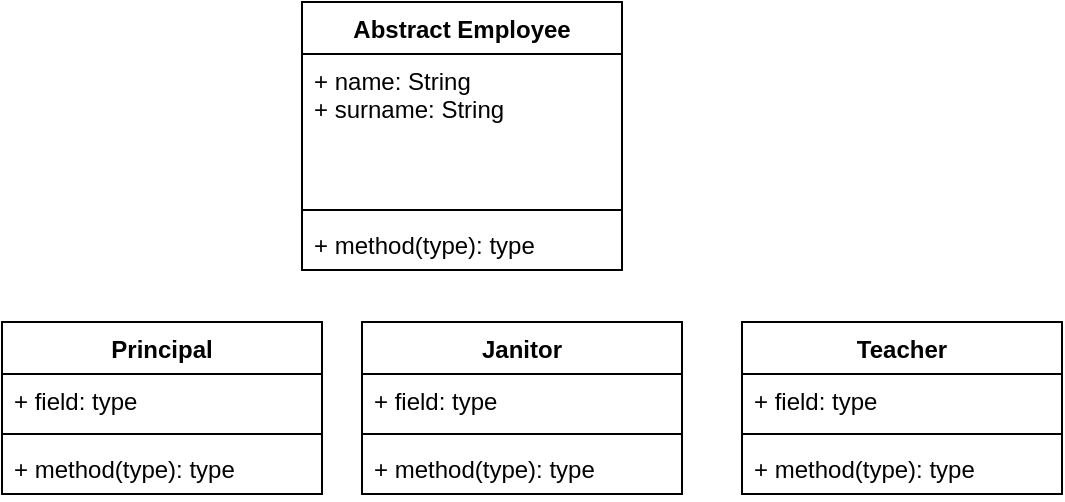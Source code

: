 <mxfile version="17.4.2" type="github">
  <diagram id="yaEwl9BDLv_A5j6Ad_RX" name="Page-1">
    <mxGraphModel dx="782" dy="420" grid="1" gridSize="10" guides="1" tooltips="1" connect="1" arrows="1" fold="1" page="1" pageScale="1" pageWidth="827" pageHeight="1169" math="0" shadow="0">
      <root>
        <mxCell id="0" />
        <mxCell id="1" parent="0" />
        <mxCell id="bOsKMHDQ_ecEb3uYYjtT-1" value="Abstract Employee" style="swimlane;fontStyle=1;align=center;verticalAlign=top;childLayout=stackLayout;horizontal=1;startSize=26;horizontalStack=0;resizeParent=1;resizeParentMax=0;resizeLast=0;collapsible=1;marginBottom=0;" parent="1" vertex="1">
          <mxGeometry x="170" y="30" width="160" height="134" as="geometry" />
        </mxCell>
        <mxCell id="bOsKMHDQ_ecEb3uYYjtT-2" value="+ name: String&#xa;+ surname: String" style="text;strokeColor=none;fillColor=none;align=left;verticalAlign=top;spacingLeft=4;spacingRight=4;overflow=hidden;rotatable=0;points=[[0,0.5],[1,0.5]];portConstraint=eastwest;" parent="bOsKMHDQ_ecEb3uYYjtT-1" vertex="1">
          <mxGeometry y="26" width="160" height="74" as="geometry" />
        </mxCell>
        <mxCell id="bOsKMHDQ_ecEb3uYYjtT-3" value="" style="line;strokeWidth=1;fillColor=none;align=left;verticalAlign=middle;spacingTop=-1;spacingLeft=3;spacingRight=3;rotatable=0;labelPosition=right;points=[];portConstraint=eastwest;" parent="bOsKMHDQ_ecEb3uYYjtT-1" vertex="1">
          <mxGeometry y="100" width="160" height="8" as="geometry" />
        </mxCell>
        <mxCell id="bOsKMHDQ_ecEb3uYYjtT-4" value="+ method(type): type" style="text;strokeColor=none;fillColor=none;align=left;verticalAlign=top;spacingLeft=4;spacingRight=4;overflow=hidden;rotatable=0;points=[[0,0.5],[1,0.5]];portConstraint=eastwest;" parent="bOsKMHDQ_ecEb3uYYjtT-1" vertex="1">
          <mxGeometry y="108" width="160" height="26" as="geometry" />
        </mxCell>
        <mxCell id="bOsKMHDQ_ecEb3uYYjtT-6" value="Principal" style="swimlane;fontStyle=1;align=center;verticalAlign=top;childLayout=stackLayout;horizontal=1;startSize=26;horizontalStack=0;resizeParent=1;resizeParentMax=0;resizeLast=0;collapsible=1;marginBottom=0;" parent="1" vertex="1">
          <mxGeometry x="20" y="190" width="160" height="86" as="geometry" />
        </mxCell>
        <mxCell id="bOsKMHDQ_ecEb3uYYjtT-7" value="+ field: type" style="text;strokeColor=none;fillColor=none;align=left;verticalAlign=top;spacingLeft=4;spacingRight=4;overflow=hidden;rotatable=0;points=[[0,0.5],[1,0.5]];portConstraint=eastwest;" parent="bOsKMHDQ_ecEb3uYYjtT-6" vertex="1">
          <mxGeometry y="26" width="160" height="26" as="geometry" />
        </mxCell>
        <mxCell id="bOsKMHDQ_ecEb3uYYjtT-8" value="" style="line;strokeWidth=1;fillColor=none;align=left;verticalAlign=middle;spacingTop=-1;spacingLeft=3;spacingRight=3;rotatable=0;labelPosition=right;points=[];portConstraint=eastwest;" parent="bOsKMHDQ_ecEb3uYYjtT-6" vertex="1">
          <mxGeometry y="52" width="160" height="8" as="geometry" />
        </mxCell>
        <mxCell id="bOsKMHDQ_ecEb3uYYjtT-9" value="+ method(type): type" style="text;strokeColor=none;fillColor=none;align=left;verticalAlign=top;spacingLeft=4;spacingRight=4;overflow=hidden;rotatable=0;points=[[0,0.5],[1,0.5]];portConstraint=eastwest;" parent="bOsKMHDQ_ecEb3uYYjtT-6" vertex="1">
          <mxGeometry y="60" width="160" height="26" as="geometry" />
        </mxCell>
        <mxCell id="bOsKMHDQ_ecEb3uYYjtT-10" value="Janitor" style="swimlane;fontStyle=1;align=center;verticalAlign=top;childLayout=stackLayout;horizontal=1;startSize=26;horizontalStack=0;resizeParent=1;resizeParentMax=0;resizeLast=0;collapsible=1;marginBottom=0;" parent="1" vertex="1">
          <mxGeometry x="200" y="190" width="160" height="86" as="geometry" />
        </mxCell>
        <mxCell id="bOsKMHDQ_ecEb3uYYjtT-11" value="+ field: type" style="text;strokeColor=none;fillColor=none;align=left;verticalAlign=top;spacingLeft=4;spacingRight=4;overflow=hidden;rotatable=0;points=[[0,0.5],[1,0.5]];portConstraint=eastwest;" parent="bOsKMHDQ_ecEb3uYYjtT-10" vertex="1">
          <mxGeometry y="26" width="160" height="26" as="geometry" />
        </mxCell>
        <mxCell id="bOsKMHDQ_ecEb3uYYjtT-12" value="" style="line;strokeWidth=1;fillColor=none;align=left;verticalAlign=middle;spacingTop=-1;spacingLeft=3;spacingRight=3;rotatable=0;labelPosition=right;points=[];portConstraint=eastwest;" parent="bOsKMHDQ_ecEb3uYYjtT-10" vertex="1">
          <mxGeometry y="52" width="160" height="8" as="geometry" />
        </mxCell>
        <mxCell id="bOsKMHDQ_ecEb3uYYjtT-13" value="+ method(type): type" style="text;strokeColor=none;fillColor=none;align=left;verticalAlign=top;spacingLeft=4;spacingRight=4;overflow=hidden;rotatable=0;points=[[0,0.5],[1,0.5]];portConstraint=eastwest;" parent="bOsKMHDQ_ecEb3uYYjtT-10" vertex="1">
          <mxGeometry y="60" width="160" height="26" as="geometry" />
        </mxCell>
        <mxCell id="bOsKMHDQ_ecEb3uYYjtT-14" value="Teacher" style="swimlane;fontStyle=1;align=center;verticalAlign=top;childLayout=stackLayout;horizontal=1;startSize=26;horizontalStack=0;resizeParent=1;resizeParentMax=0;resizeLast=0;collapsible=1;marginBottom=0;" parent="1" vertex="1">
          <mxGeometry x="390" y="190" width="160" height="86" as="geometry" />
        </mxCell>
        <mxCell id="bOsKMHDQ_ecEb3uYYjtT-15" value="+ field: type" style="text;strokeColor=none;fillColor=none;align=left;verticalAlign=top;spacingLeft=4;spacingRight=4;overflow=hidden;rotatable=0;points=[[0,0.5],[1,0.5]];portConstraint=eastwest;" parent="bOsKMHDQ_ecEb3uYYjtT-14" vertex="1">
          <mxGeometry y="26" width="160" height="26" as="geometry" />
        </mxCell>
        <mxCell id="bOsKMHDQ_ecEb3uYYjtT-16" value="" style="line;strokeWidth=1;fillColor=none;align=left;verticalAlign=middle;spacingTop=-1;spacingLeft=3;spacingRight=3;rotatable=0;labelPosition=right;points=[];portConstraint=eastwest;" parent="bOsKMHDQ_ecEb3uYYjtT-14" vertex="1">
          <mxGeometry y="52" width="160" height="8" as="geometry" />
        </mxCell>
        <mxCell id="bOsKMHDQ_ecEb3uYYjtT-17" value="+ method(type): type" style="text;strokeColor=none;fillColor=none;align=left;verticalAlign=top;spacingLeft=4;spacingRight=4;overflow=hidden;rotatable=0;points=[[0,0.5],[1,0.5]];portConstraint=eastwest;" parent="bOsKMHDQ_ecEb3uYYjtT-14" vertex="1">
          <mxGeometry y="60" width="160" height="26" as="geometry" />
        </mxCell>
      </root>
    </mxGraphModel>
  </diagram>
</mxfile>
